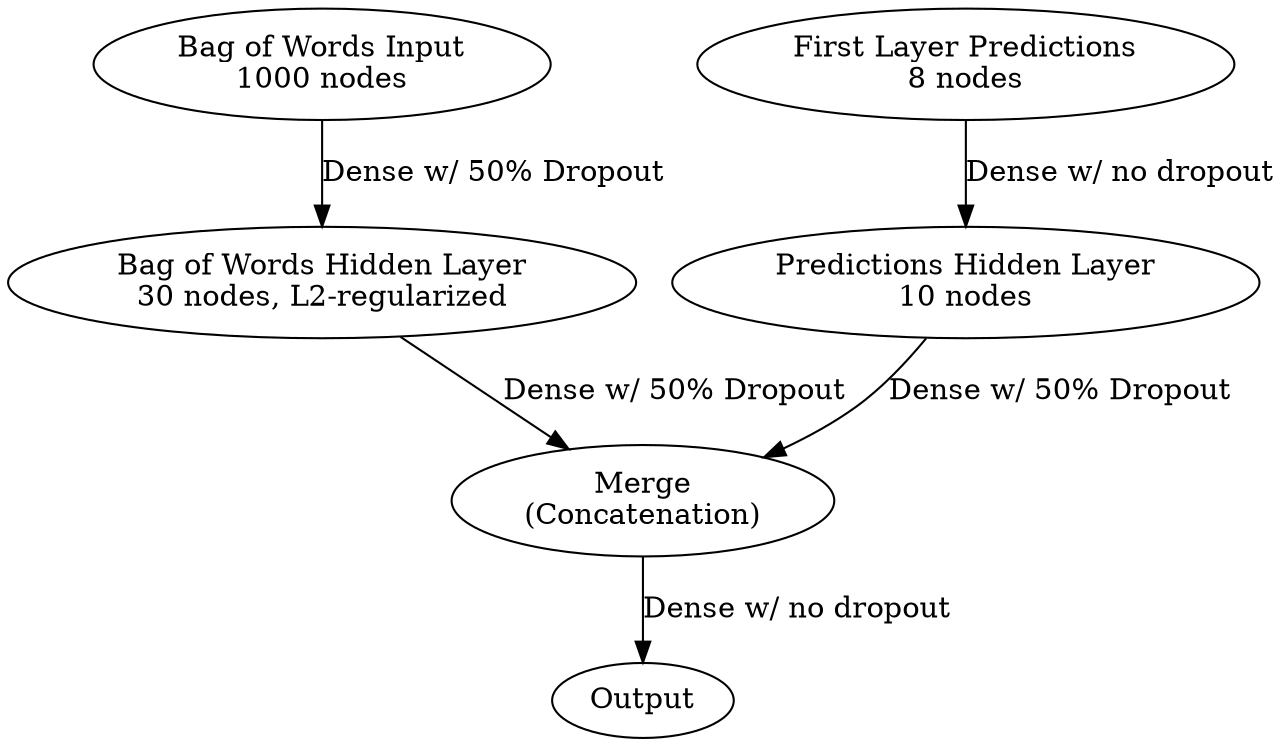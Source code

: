 digraph G {
  bow_input [label=<Bag of Words Input<BR />1000 nodes>];
  first_layer_input [label=<First Layer Predictions<BR />8 nodes>];
  bow_hidden [label=<Bag of Words Hidden Layer<BR />30 nodes, L2-regularized>];
  first_layer_hidden [label=<Predictions Hidden Layer<BR />10 nodes>];
  merge [label=<Merge<BR />(Concatenation)>];
  output [label=<Output>];
  bow_input -> bow_hidden [label="Dense w/ 50% Dropout"];
  first_layer_input -> first_layer_hidden [label="Dense w/ no dropout"];
  first_layer_hidden -> merge [label="Dense w/ 50% Dropout"];
  bow_hidden -> merge [label="Dense w/ 50% Dropout"];
  merge -> output [label="Dense w/ no dropout"];
}

